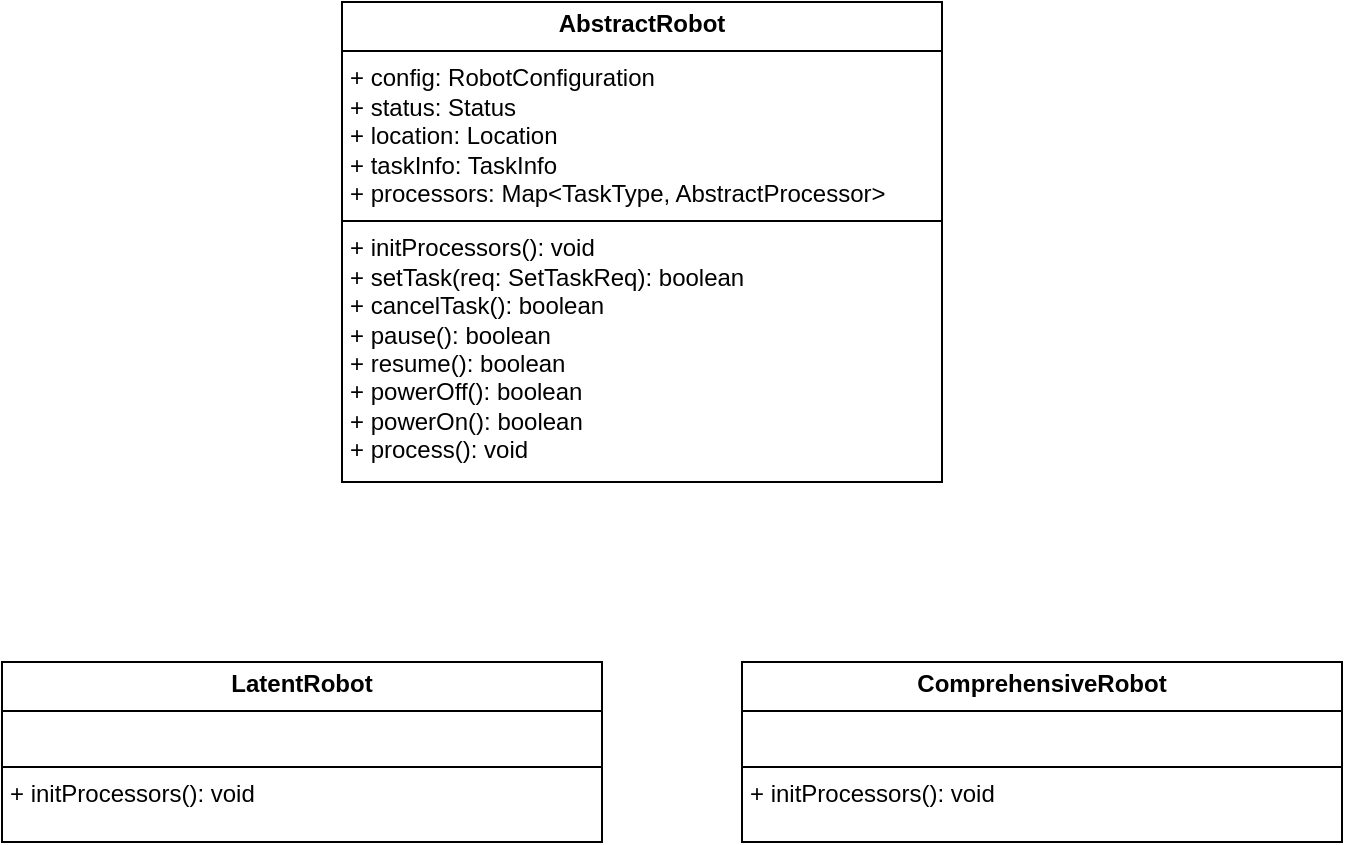 <mxfile version="24.6.4" type="github">
  <diagram name="第 1 页" id="RYQtas_LTFym8r-OwO9x">
    <mxGraphModel dx="1420" dy="724" grid="1" gridSize="10" guides="1" tooltips="1" connect="1" arrows="1" fold="1" page="1" pageScale="1" pageWidth="827" pageHeight="1169" math="0" shadow="0">
      <root>
        <mxCell id="0" />
        <mxCell id="1" parent="0" />
        <mxCell id="aGjImtYOLNDjQvv4oyoI-1" value="&lt;p style=&quot;margin:0px;margin-top:4px;text-align:center;&quot;&gt;&lt;b&gt;AbstractRobot&lt;/b&gt;&lt;/p&gt;&lt;hr size=&quot;1&quot; style=&quot;border-style:solid;&quot;&gt;&lt;p style=&quot;margin:0px;margin-left:4px;&quot;&gt;+ config: RobotConfiguration&lt;/p&gt;&lt;p style=&quot;margin:0px;margin-left:4px;&quot;&gt;+ status: Status&lt;/p&gt;&lt;p style=&quot;margin:0px;margin-left:4px;&quot;&gt;+ location: Location&lt;/p&gt;&lt;p style=&quot;margin:0px;margin-left:4px;&quot;&gt;+ taskInfo: TaskInfo&lt;/p&gt;&lt;p style=&quot;margin:0px;margin-left:4px;&quot;&gt;+ processors: Map&amp;lt;TaskType, AbstractProcessor&amp;gt;&lt;/p&gt;&lt;hr size=&quot;1&quot; style=&quot;border-style:solid;&quot;&gt;&lt;p style=&quot;margin:0px;margin-left:4px;&quot;&gt;+ initProcessors(): void&lt;/p&gt;&lt;p style=&quot;margin:0px;margin-left:4px;&quot;&gt;+ setTask(req: SetTaskReq): boolean&lt;/p&gt;&lt;p style=&quot;margin:0px;margin-left:4px;&quot;&gt;+ cancelTask(): boolean&lt;/p&gt;&lt;p style=&quot;margin:0px;margin-left:4px;&quot;&gt;+ pause(): boolean&lt;/p&gt;&lt;p style=&quot;margin:0px;margin-left:4px;&quot;&gt;+ resume(): boolean&lt;/p&gt;&lt;p style=&quot;margin:0px;margin-left:4px;&quot;&gt;+ powerOff(): boolean&lt;/p&gt;&lt;p style=&quot;margin:0px;margin-left:4px;&quot;&gt;+ powerOn(): boolean&lt;/p&gt;&lt;p style=&quot;margin:0px;margin-left:4px;&quot;&gt;+ process(): void&lt;/p&gt;" style="verticalAlign=top;align=left;overflow=fill;html=1;whiteSpace=wrap;" vertex="1" parent="1">
          <mxGeometry x="190" y="70" width="300" height="240" as="geometry" />
        </mxCell>
        <mxCell id="aGjImtYOLNDjQvv4oyoI-2" value="&lt;p style=&quot;margin:0px;margin-top:4px;text-align:center;&quot;&gt;&lt;b&gt;LatentRobot&lt;/b&gt;&lt;/p&gt;&lt;hr size=&quot;1&quot; style=&quot;border-style:solid;&quot;&gt;&lt;p style=&quot;margin:0px;margin-left:4px;&quot;&gt;&lt;br&gt;&lt;/p&gt;&lt;hr size=&quot;1&quot; style=&quot;border-style:solid;&quot;&gt;&lt;p style=&quot;margin:0px;margin-left:4px;&quot;&gt;+ initProcessors(): void&lt;br&gt;&lt;/p&gt;" style="verticalAlign=top;align=left;overflow=fill;html=1;whiteSpace=wrap;" vertex="1" parent="1">
          <mxGeometry x="20" y="400" width="300" height="90" as="geometry" />
        </mxCell>
        <mxCell id="aGjImtYOLNDjQvv4oyoI-3" value="&lt;p style=&quot;margin:0px;margin-top:4px;text-align:center;&quot;&gt;&lt;b&gt;ComprehensiveRobot&lt;/b&gt;&lt;/p&gt;&lt;hr size=&quot;1&quot; style=&quot;border-style:solid;&quot;&gt;&lt;p style=&quot;margin:0px;margin-left:4px;&quot;&gt;&lt;br&gt;&lt;/p&gt;&lt;hr size=&quot;1&quot; style=&quot;border-style:solid;&quot;&gt;&lt;p style=&quot;margin:0px;margin-left:4px;&quot;&gt;+ initProcessors(): void&lt;br&gt;&lt;/p&gt;" style="verticalAlign=top;align=left;overflow=fill;html=1;whiteSpace=wrap;" vertex="1" parent="1">
          <mxGeometry x="390" y="400" width="300" height="90" as="geometry" />
        </mxCell>
      </root>
    </mxGraphModel>
  </diagram>
</mxfile>
